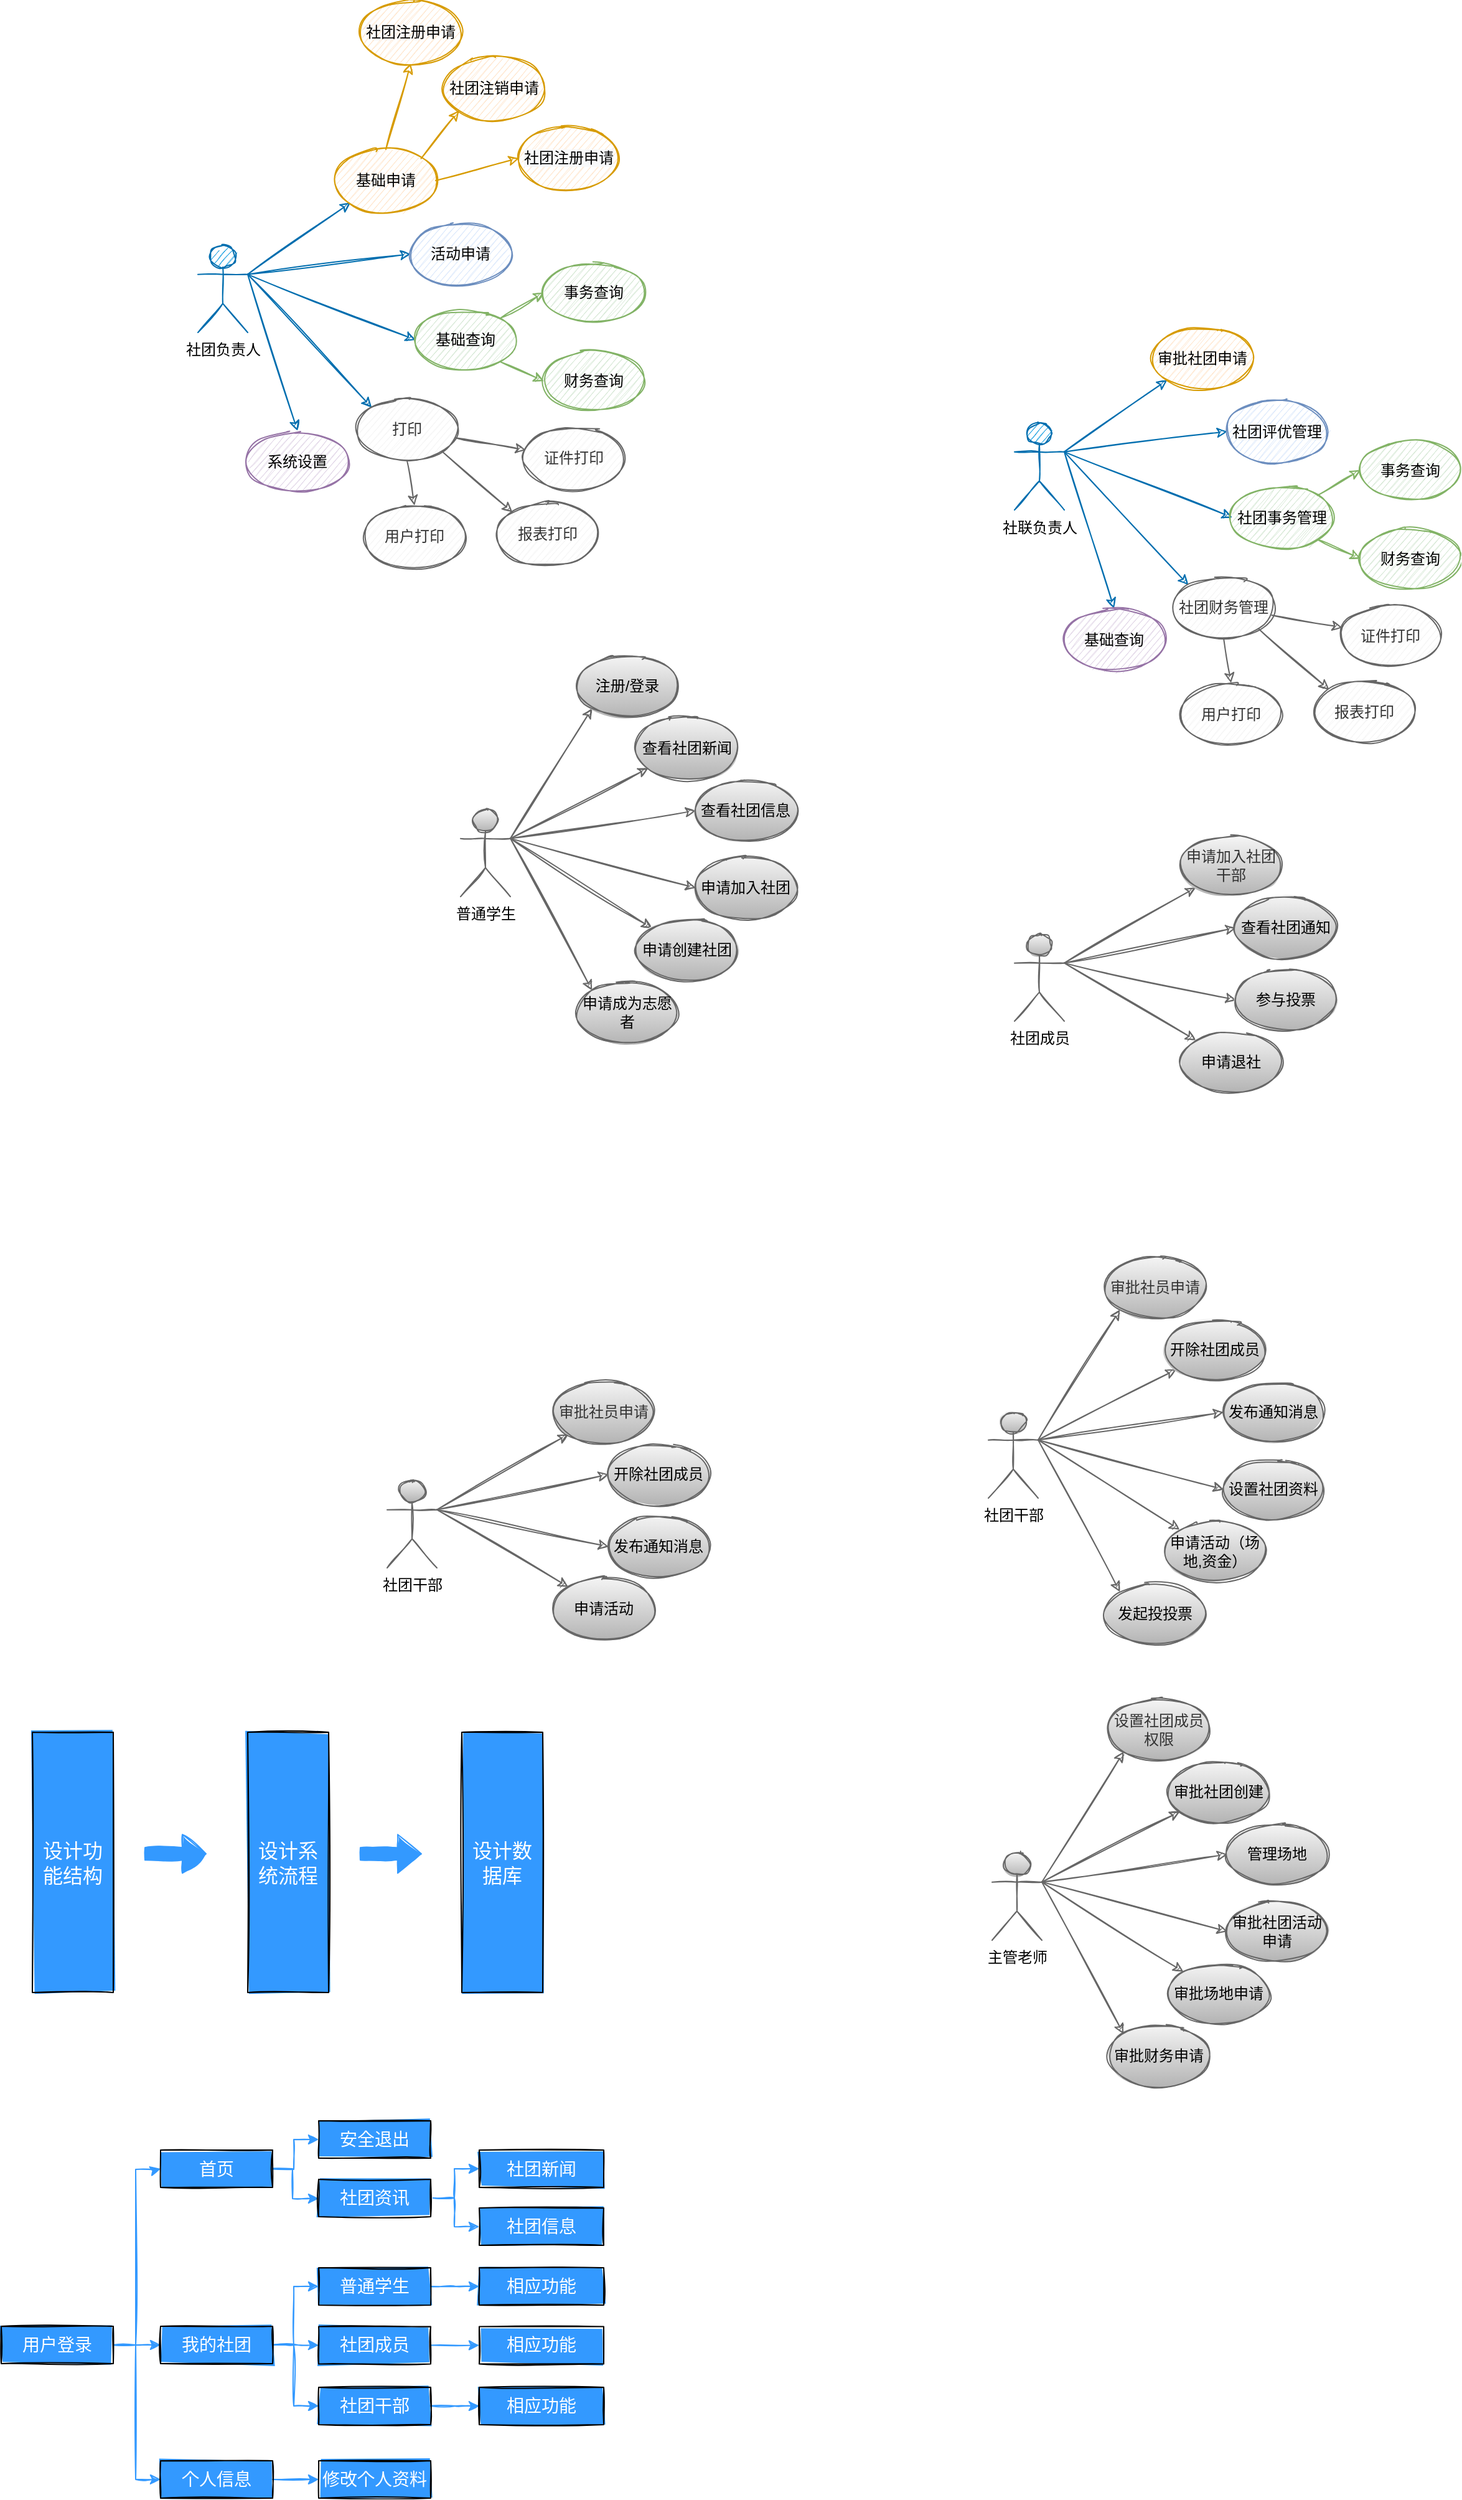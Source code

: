 <mxfile version="15.9.6" type="github">
  <diagram id="XmaePNVC8Tc7l9KdzcP_" name="第 1 页">
    <mxGraphModel dx="981" dy="520" grid="0" gridSize="10" guides="1" tooltips="1" connect="1" arrows="1" fold="1" page="1" pageScale="1" pageWidth="827" pageHeight="1169" math="0" shadow="0">
      <root>
        <mxCell id="0" />
        <mxCell id="1" parent="0" />
        <mxCell id="C5ShttV1l2_Xfbe3Vpar-7" style="rounded=0;orthogonalLoop=1;jettySize=auto;html=1;exitX=1;exitY=0.333;exitDx=0;exitDy=0;exitPerimeter=0;entryX=0;entryY=1;entryDx=0;entryDy=0;sketch=1;fillColor=#1ba1e2;strokeColor=#006EAF;" edge="1" parent="1" source="C5ShttV1l2_Xfbe3Vpar-1" target="C5ShttV1l2_Xfbe3Vpar-3">
          <mxGeometry relative="1" as="geometry" />
        </mxCell>
        <mxCell id="C5ShttV1l2_Xfbe3Vpar-8" style="edgeStyle=none;rounded=0;orthogonalLoop=1;jettySize=auto;html=1;exitX=1;exitY=0.333;exitDx=0;exitDy=0;exitPerimeter=0;entryX=0;entryY=0.5;entryDx=0;entryDy=0;sketch=1;fillColor=#1ba1e2;strokeColor=#006EAF;" edge="1" parent="1" source="C5ShttV1l2_Xfbe3Vpar-1" target="C5ShttV1l2_Xfbe3Vpar-5">
          <mxGeometry relative="1" as="geometry" />
        </mxCell>
        <mxCell id="C5ShttV1l2_Xfbe3Vpar-9" style="edgeStyle=none;rounded=0;orthogonalLoop=1;jettySize=auto;html=1;exitX=1;exitY=0.333;exitDx=0;exitDy=0;exitPerimeter=0;entryX=0.5;entryY=0;entryDx=0;entryDy=0;sketch=1;fillColor=#1ba1e2;strokeColor=#006EAF;" edge="1" parent="1" source="C5ShttV1l2_Xfbe3Vpar-1" target="C5ShttV1l2_Xfbe3Vpar-6">
          <mxGeometry relative="1" as="geometry" />
        </mxCell>
        <mxCell id="C5ShttV1l2_Xfbe3Vpar-14" style="edgeStyle=none;rounded=0;orthogonalLoop=1;jettySize=auto;html=1;exitX=1;exitY=0.333;exitDx=0;exitDy=0;exitPerimeter=0;entryX=0;entryY=0.5;entryDx=0;entryDy=0;sketch=1;fillColor=#1ba1e2;strokeColor=#006EAF;" edge="1" parent="1" source="C5ShttV1l2_Xfbe3Vpar-1" target="C5ShttV1l2_Xfbe3Vpar-12">
          <mxGeometry relative="1" as="geometry" />
        </mxCell>
        <mxCell id="C5ShttV1l2_Xfbe3Vpar-27" style="edgeStyle=none;rounded=0;orthogonalLoop=1;jettySize=auto;html=1;exitX=1;exitY=0.333;exitDx=0;exitDy=0;exitPerimeter=0;entryX=0;entryY=0;entryDx=0;entryDy=0;sketch=1;fillColor=#1ba1e2;strokeColor=#006EAF;" edge="1" parent="1" source="C5ShttV1l2_Xfbe3Vpar-1" target="C5ShttV1l2_Xfbe3Vpar-26">
          <mxGeometry relative="1" as="geometry" />
        </mxCell>
        <mxCell id="C5ShttV1l2_Xfbe3Vpar-1" value="&lt;font color=&quot;#000000&quot;&gt;社团负责人&lt;/font&gt;" style="shape=umlActor;verticalLabelPosition=bottom;verticalAlign=top;html=1;outlineConnect=0;sketch=1;fillColor=#1ba1e2;fontColor=#ffffff;strokeColor=#006EAF;" vertex="1" parent="1">
          <mxGeometry x="262" y="394" width="40" height="70" as="geometry" />
        </mxCell>
        <mxCell id="C5ShttV1l2_Xfbe3Vpar-19" style="edgeStyle=none;rounded=0;orthogonalLoop=1;jettySize=auto;html=1;exitX=0.5;exitY=0;exitDx=0;exitDy=0;entryX=0.5;entryY=1;entryDx=0;entryDy=0;sketch=1;fillColor=#ffe6cc;strokeColor=#d79b00;" edge="1" parent="1" source="C5ShttV1l2_Xfbe3Vpar-3" target="C5ShttV1l2_Xfbe3Vpar-16">
          <mxGeometry relative="1" as="geometry" />
        </mxCell>
        <mxCell id="C5ShttV1l2_Xfbe3Vpar-20" style="edgeStyle=none;rounded=0;orthogonalLoop=1;jettySize=auto;html=1;exitX=1;exitY=0;exitDx=0;exitDy=0;entryX=0;entryY=1;entryDx=0;entryDy=0;sketch=1;fillColor=#ffe6cc;strokeColor=#d79b00;" edge="1" parent="1" source="C5ShttV1l2_Xfbe3Vpar-3" target="C5ShttV1l2_Xfbe3Vpar-17">
          <mxGeometry relative="1" as="geometry" />
        </mxCell>
        <mxCell id="C5ShttV1l2_Xfbe3Vpar-21" style="edgeStyle=none;rounded=0;orthogonalLoop=1;jettySize=auto;html=1;exitX=1;exitY=0.5;exitDx=0;exitDy=0;entryX=0;entryY=0.5;entryDx=0;entryDy=0;sketch=1;fillColor=#ffe6cc;strokeColor=#d79b00;" edge="1" parent="1" source="C5ShttV1l2_Xfbe3Vpar-3" target="C5ShttV1l2_Xfbe3Vpar-18">
          <mxGeometry relative="1" as="geometry" />
        </mxCell>
        <mxCell id="C5ShttV1l2_Xfbe3Vpar-3" value="基础申请" style="ellipse;whiteSpace=wrap;html=1;sketch=1;fillColor=#ffe6cc;strokeColor=#d79b00;" vertex="1" parent="1">
          <mxGeometry x="373" y="317" width="80" height="50" as="geometry" />
        </mxCell>
        <mxCell id="C5ShttV1l2_Xfbe3Vpar-24" style="edgeStyle=none;rounded=0;orthogonalLoop=1;jettySize=auto;html=1;exitX=1;exitY=0;exitDx=0;exitDy=0;entryX=0;entryY=0.5;entryDx=0;entryDy=0;sketch=1;fillColor=#d5e8d4;strokeColor=#82b366;" edge="1" parent="1" source="C5ShttV1l2_Xfbe3Vpar-5" target="C5ShttV1l2_Xfbe3Vpar-22">
          <mxGeometry relative="1" as="geometry" />
        </mxCell>
        <mxCell id="C5ShttV1l2_Xfbe3Vpar-25" style="edgeStyle=none;rounded=0;orthogonalLoop=1;jettySize=auto;html=1;exitX=1;exitY=1;exitDx=0;exitDy=0;entryX=0;entryY=0.5;entryDx=0;entryDy=0;sketch=1;fillColor=#d5e8d4;strokeColor=#82b366;" edge="1" parent="1" source="C5ShttV1l2_Xfbe3Vpar-5" target="C5ShttV1l2_Xfbe3Vpar-23">
          <mxGeometry relative="1" as="geometry" />
        </mxCell>
        <mxCell id="C5ShttV1l2_Xfbe3Vpar-5" value="基础查询" style="ellipse;whiteSpace=wrap;html=1;sketch=1;fillColor=#d5e8d4;strokeColor=#82b366;" vertex="1" parent="1">
          <mxGeometry x="437" y="445" width="80" height="50" as="geometry" />
        </mxCell>
        <mxCell id="C5ShttV1l2_Xfbe3Vpar-6" value="系统设置" style="ellipse;whiteSpace=wrap;html=1;sketch=1;fillColor=#e1d5e7;strokeColor=#9673a6;" vertex="1" parent="1">
          <mxGeometry x="302" y="543" width="80" height="50" as="geometry" />
        </mxCell>
        <mxCell id="C5ShttV1l2_Xfbe3Vpar-12" value="活动申请" style="ellipse;whiteSpace=wrap;html=1;sketch=1;fillColor=#dae8fc;strokeColor=#6c8ebf;" vertex="1" parent="1">
          <mxGeometry x="433" y="376" width="80" height="50" as="geometry" />
        </mxCell>
        <mxCell id="C5ShttV1l2_Xfbe3Vpar-16" value="社团注册申请" style="ellipse;whiteSpace=wrap;html=1;sketch=1;fillColor=#ffe6cc;strokeColor=#d79b00;" vertex="1" parent="1">
          <mxGeometry x="393" y="198" width="80" height="50" as="geometry" />
        </mxCell>
        <mxCell id="C5ShttV1l2_Xfbe3Vpar-17" value="社团注销申请" style="ellipse;whiteSpace=wrap;html=1;sketch=1;fillColor=#ffe6cc;strokeColor=#d79b00;" vertex="1" parent="1">
          <mxGeometry x="460" y="243" width="80" height="50" as="geometry" />
        </mxCell>
        <mxCell id="C5ShttV1l2_Xfbe3Vpar-18" value="&#xa;&#xa;&lt;span style=&quot;color: rgb(0, 0, 0); font-family: helvetica; font-size: 12px; font-style: normal; font-weight: 400; letter-spacing: normal; text-align: center; text-indent: 0px; text-transform: none; word-spacing: 0px; background-color: rgb(248, 249, 250); display: inline; float: none;&quot;&gt;社团注册申请&lt;/span&gt;&#xa;&#xa;" style="ellipse;whiteSpace=wrap;html=1;sketch=1;fillColor=#ffe6cc;strokeColor=#d79b00;" vertex="1" parent="1">
          <mxGeometry x="520" y="299" width="80" height="50" as="geometry" />
        </mxCell>
        <mxCell id="C5ShttV1l2_Xfbe3Vpar-22" value="事务查询" style="ellipse;whiteSpace=wrap;html=1;sketch=1;fillColor=#d5e8d4;strokeColor=#82b366;" vertex="1" parent="1">
          <mxGeometry x="540" y="407" width="80" height="50" as="geometry" />
        </mxCell>
        <mxCell id="C5ShttV1l2_Xfbe3Vpar-23" value="财务查询" style="ellipse;whiteSpace=wrap;html=1;sketch=1;fillColor=#d5e8d4;strokeColor=#82b366;" vertex="1" parent="1">
          <mxGeometry x="540" y="478" width="80" height="50" as="geometry" />
        </mxCell>
        <mxCell id="C5ShttV1l2_Xfbe3Vpar-30" value="" style="edgeStyle=none;rounded=0;orthogonalLoop=1;jettySize=auto;html=1;sketch=1;fillColor=#f5f5f5;strokeColor=#666666;" edge="1" parent="1" source="C5ShttV1l2_Xfbe3Vpar-26" target="C5ShttV1l2_Xfbe3Vpar-28">
          <mxGeometry relative="1" as="geometry" />
        </mxCell>
        <mxCell id="C5ShttV1l2_Xfbe3Vpar-31" style="edgeStyle=none;rounded=0;orthogonalLoop=1;jettySize=auto;html=1;exitX=0.5;exitY=1;exitDx=0;exitDy=0;entryX=0.5;entryY=0;entryDx=0;entryDy=0;sketch=1;fillColor=#f5f5f5;strokeColor=#666666;" edge="1" parent="1" source="C5ShttV1l2_Xfbe3Vpar-26" target="C5ShttV1l2_Xfbe3Vpar-29">
          <mxGeometry relative="1" as="geometry" />
        </mxCell>
        <mxCell id="C5ShttV1l2_Xfbe3Vpar-33" style="edgeStyle=none;rounded=0;orthogonalLoop=1;jettySize=auto;html=1;exitX=1;exitY=1;exitDx=0;exitDy=0;entryX=0;entryY=0;entryDx=0;entryDy=0;sketch=1;fillColor=#f5f5f5;strokeColor=#666666;" edge="1" parent="1" source="C5ShttV1l2_Xfbe3Vpar-26" target="C5ShttV1l2_Xfbe3Vpar-32">
          <mxGeometry relative="1" as="geometry" />
        </mxCell>
        <mxCell id="C5ShttV1l2_Xfbe3Vpar-26" value="打印" style="ellipse;whiteSpace=wrap;html=1;sketch=1;fillColor=#f5f5f5;fontColor=#333333;strokeColor=#666666;" vertex="1" parent="1">
          <mxGeometry x="390" y="517" width="80" height="50" as="geometry" />
        </mxCell>
        <mxCell id="C5ShttV1l2_Xfbe3Vpar-28" value="证件打印" style="ellipse;whiteSpace=wrap;html=1;sketch=1;fillColor=#f5f5f5;fontColor=#333333;strokeColor=#666666;" vertex="1" parent="1">
          <mxGeometry x="524" y="540" width="80" height="50" as="geometry" />
        </mxCell>
        <mxCell id="C5ShttV1l2_Xfbe3Vpar-29" value="用户打印" style="ellipse;whiteSpace=wrap;html=1;sketch=1;fillColor=#f5f5f5;fontColor=#333333;strokeColor=#666666;" vertex="1" parent="1">
          <mxGeometry x="396" y="603" width="80" height="50" as="geometry" />
        </mxCell>
        <mxCell id="C5ShttV1l2_Xfbe3Vpar-32" value="报表打印" style="ellipse;whiteSpace=wrap;html=1;sketch=1;fillColor=#f5f5f5;fontColor=#333333;strokeColor=#666666;" vertex="1" parent="1">
          <mxGeometry x="503" y="601" width="80" height="50" as="geometry" />
        </mxCell>
        <mxCell id="C5ShttV1l2_Xfbe3Vpar-37" style="rounded=0;orthogonalLoop=1;jettySize=auto;html=1;exitX=1;exitY=0.333;exitDx=0;exitDy=0;exitPerimeter=0;entryX=0;entryY=1;entryDx=0;entryDy=0;sketch=1;fillColor=#f5f5f5;strokeColor=#666666;gradientColor=#b3b3b3;" edge="1" parent="1" source="C5ShttV1l2_Xfbe3Vpar-42" target="C5ShttV1l2_Xfbe3Vpar-99">
          <mxGeometry relative="1" as="geometry">
            <mxPoint x="1055.618" y="912.616" as="targetPoint" />
          </mxGeometry>
        </mxCell>
        <mxCell id="C5ShttV1l2_Xfbe3Vpar-38" style="edgeStyle=none;rounded=0;orthogonalLoop=1;jettySize=auto;html=1;exitX=1;exitY=0.333;exitDx=0;exitDy=0;exitPerimeter=0;sketch=1;fillColor=#f5f5f5;strokeColor=#666666;entryX=0;entryY=0.5;entryDx=0;entryDy=0;gradientColor=#b3b3b3;" edge="1" parent="1" source="C5ShttV1l2_Xfbe3Vpar-42" target="C5ShttV1l2_Xfbe3Vpar-101">
          <mxGeometry relative="1" as="geometry">
            <mxPoint x="1089" y="1005" as="targetPoint" />
            <Array as="points" />
          </mxGeometry>
        </mxCell>
        <mxCell id="C5ShttV1l2_Xfbe3Vpar-40" style="edgeStyle=none;rounded=0;orthogonalLoop=1;jettySize=auto;html=1;exitX=1;exitY=0.333;exitDx=0;exitDy=0;exitPerimeter=0;entryX=0;entryY=0.5;entryDx=0;entryDy=0;sketch=1;fillColor=#f5f5f5;strokeColor=#666666;gradientColor=#b3b3b3;" edge="1" parent="1" source="C5ShttV1l2_Xfbe3Vpar-42" target="C5ShttV1l2_Xfbe3Vpar-45">
          <mxGeometry relative="1" as="geometry">
            <mxPoint x="1093" y="945" as="targetPoint" />
          </mxGeometry>
        </mxCell>
        <mxCell id="C5ShttV1l2_Xfbe3Vpar-41" style="edgeStyle=none;rounded=0;orthogonalLoop=1;jettySize=auto;html=1;exitX=1;exitY=0.333;exitDx=0;exitDy=0;exitPerimeter=0;entryX=0;entryY=0;entryDx=0;entryDy=0;sketch=1;fillColor=#f5f5f5;strokeColor=#666666;gradientColor=#b3b3b3;" edge="1" parent="1" source="C5ShttV1l2_Xfbe3Vpar-42" target="C5ShttV1l2_Xfbe3Vpar-100">
          <mxGeometry relative="1" as="geometry">
            <mxPoint x="1055.618" y="1036.884" as="targetPoint" />
          </mxGeometry>
        </mxCell>
        <mxCell id="C5ShttV1l2_Xfbe3Vpar-42" value="&lt;font color=&quot;#000000&quot;&gt;社团成员&lt;/font&gt;" style="shape=umlActor;verticalLabelPosition=bottom;verticalAlign=top;html=1;outlineConnect=0;sketch=1;fillColor=#f5f5f5;strokeColor=#666666;gradientColor=#b3b3b3;" vertex="1" parent="1">
          <mxGeometry x="918" y="947" width="40" height="70" as="geometry" />
        </mxCell>
        <mxCell id="C5ShttV1l2_Xfbe3Vpar-45" value="查看社团通知" style="ellipse;whiteSpace=wrap;html=1;sketch=1;fillColor=#f5f5f5;strokeColor=#666666;gradientColor=#b3b3b3;" vertex="1" parent="1">
          <mxGeometry x="1096" y="917" width="80" height="50" as="geometry" />
        </mxCell>
        <mxCell id="C5ShttV1l2_Xfbe3Vpar-49" style="rounded=0;orthogonalLoop=1;jettySize=auto;html=1;exitX=1;exitY=0.333;exitDx=0;exitDy=0;exitPerimeter=0;entryX=0;entryY=1;entryDx=0;entryDy=0;sketch=1;fillColor=#1ba1e2;strokeColor=#006EAF;" edge="1" parent="1" source="C5ShttV1l2_Xfbe3Vpar-54" target="C5ShttV1l2_Xfbe3Vpar-58">
          <mxGeometry relative="1" as="geometry" />
        </mxCell>
        <mxCell id="C5ShttV1l2_Xfbe3Vpar-50" style="edgeStyle=none;rounded=0;orthogonalLoop=1;jettySize=auto;html=1;exitX=1;exitY=0.333;exitDx=0;exitDy=0;exitPerimeter=0;entryX=0;entryY=0.5;entryDx=0;entryDy=0;sketch=1;fillColor=#1ba1e2;strokeColor=#006EAF;" edge="1" parent="1" source="C5ShttV1l2_Xfbe3Vpar-54" target="C5ShttV1l2_Xfbe3Vpar-61">
          <mxGeometry relative="1" as="geometry" />
        </mxCell>
        <mxCell id="C5ShttV1l2_Xfbe3Vpar-51" style="edgeStyle=none;rounded=0;orthogonalLoop=1;jettySize=auto;html=1;exitX=1;exitY=0.333;exitDx=0;exitDy=0;exitPerimeter=0;entryX=0.5;entryY=0;entryDx=0;entryDy=0;sketch=1;fillColor=#1ba1e2;strokeColor=#006EAF;" edge="1" parent="1" source="C5ShttV1l2_Xfbe3Vpar-54" target="C5ShttV1l2_Xfbe3Vpar-62">
          <mxGeometry relative="1" as="geometry" />
        </mxCell>
        <mxCell id="C5ShttV1l2_Xfbe3Vpar-52" style="edgeStyle=none;rounded=0;orthogonalLoop=1;jettySize=auto;html=1;exitX=1;exitY=0.333;exitDx=0;exitDy=0;exitPerimeter=0;entryX=0;entryY=0.5;entryDx=0;entryDy=0;sketch=1;fillColor=#1ba1e2;strokeColor=#006EAF;" edge="1" parent="1" source="C5ShttV1l2_Xfbe3Vpar-54" target="C5ShttV1l2_Xfbe3Vpar-63">
          <mxGeometry relative="1" as="geometry" />
        </mxCell>
        <mxCell id="C5ShttV1l2_Xfbe3Vpar-53" style="edgeStyle=none;rounded=0;orthogonalLoop=1;jettySize=auto;html=1;exitX=1;exitY=0.333;exitDx=0;exitDy=0;exitPerimeter=0;entryX=0;entryY=0;entryDx=0;entryDy=0;sketch=1;fillColor=#1ba1e2;strokeColor=#006EAF;" edge="1" parent="1" source="C5ShttV1l2_Xfbe3Vpar-54" target="C5ShttV1l2_Xfbe3Vpar-72">
          <mxGeometry relative="1" as="geometry" />
        </mxCell>
        <mxCell id="C5ShttV1l2_Xfbe3Vpar-54" value="&lt;font color=&quot;#000000&quot;&gt;社联负责人&lt;/font&gt;" style="shape=umlActor;verticalLabelPosition=bottom;verticalAlign=top;html=1;outlineConnect=0;sketch=1;fillColor=#1ba1e2;fontColor=#ffffff;strokeColor=#006EAF;" vertex="1" parent="1">
          <mxGeometry x="918" y="536.5" width="40" height="70" as="geometry" />
        </mxCell>
        <mxCell id="C5ShttV1l2_Xfbe3Vpar-58" value="审批社团申请" style="ellipse;whiteSpace=wrap;html=1;sketch=1;fillColor=#ffe6cc;strokeColor=#d79b00;" vertex="1" parent="1">
          <mxGeometry x="1029" y="459.5" width="80" height="50" as="geometry" />
        </mxCell>
        <mxCell id="C5ShttV1l2_Xfbe3Vpar-59" style="edgeStyle=none;rounded=0;orthogonalLoop=1;jettySize=auto;html=1;exitX=1;exitY=0;exitDx=0;exitDy=0;entryX=0;entryY=0.5;entryDx=0;entryDy=0;sketch=1;fillColor=#d5e8d4;strokeColor=#82b366;" edge="1" parent="1" source="C5ShttV1l2_Xfbe3Vpar-61" target="C5ShttV1l2_Xfbe3Vpar-67">
          <mxGeometry relative="1" as="geometry" />
        </mxCell>
        <mxCell id="C5ShttV1l2_Xfbe3Vpar-60" style="edgeStyle=none;rounded=0;orthogonalLoop=1;jettySize=auto;html=1;exitX=1;exitY=1;exitDx=0;exitDy=0;entryX=0;entryY=0.5;entryDx=0;entryDy=0;sketch=1;fillColor=#d5e8d4;strokeColor=#82b366;" edge="1" parent="1" source="C5ShttV1l2_Xfbe3Vpar-61" target="C5ShttV1l2_Xfbe3Vpar-68">
          <mxGeometry relative="1" as="geometry" />
        </mxCell>
        <mxCell id="C5ShttV1l2_Xfbe3Vpar-61" value="社团事务管理" style="ellipse;whiteSpace=wrap;html=1;sketch=1;fillColor=#d5e8d4;strokeColor=#82b366;" vertex="1" parent="1">
          <mxGeometry x="1093" y="587.5" width="80" height="50" as="geometry" />
        </mxCell>
        <mxCell id="C5ShttV1l2_Xfbe3Vpar-62" value="基础查询" style="ellipse;whiteSpace=wrap;html=1;sketch=1;fillColor=#e1d5e7;strokeColor=#9673a6;" vertex="1" parent="1">
          <mxGeometry x="958" y="685.5" width="80" height="50" as="geometry" />
        </mxCell>
        <mxCell id="C5ShttV1l2_Xfbe3Vpar-63" value="社团评优管理" style="ellipse;whiteSpace=wrap;html=1;sketch=1;fillColor=#dae8fc;strokeColor=#6c8ebf;" vertex="1" parent="1">
          <mxGeometry x="1089" y="518.5" width="80" height="50" as="geometry" />
        </mxCell>
        <mxCell id="C5ShttV1l2_Xfbe3Vpar-67" value="事务查询" style="ellipse;whiteSpace=wrap;html=1;sketch=1;fillColor=#d5e8d4;strokeColor=#82b366;" vertex="1" parent="1">
          <mxGeometry x="1196" y="549.5" width="80" height="50" as="geometry" />
        </mxCell>
        <mxCell id="C5ShttV1l2_Xfbe3Vpar-68" value="财务查询" style="ellipse;whiteSpace=wrap;html=1;sketch=1;fillColor=#d5e8d4;strokeColor=#82b366;" vertex="1" parent="1">
          <mxGeometry x="1196" y="620.5" width="80" height="50" as="geometry" />
        </mxCell>
        <mxCell id="C5ShttV1l2_Xfbe3Vpar-69" value="" style="edgeStyle=none;rounded=0;orthogonalLoop=1;jettySize=auto;html=1;sketch=1;fillColor=#f5f5f5;strokeColor=#666666;" edge="1" parent="1" source="C5ShttV1l2_Xfbe3Vpar-72" target="C5ShttV1l2_Xfbe3Vpar-73">
          <mxGeometry relative="1" as="geometry" />
        </mxCell>
        <mxCell id="C5ShttV1l2_Xfbe3Vpar-70" style="edgeStyle=none;rounded=0;orthogonalLoop=1;jettySize=auto;html=1;exitX=0.5;exitY=1;exitDx=0;exitDy=0;entryX=0.5;entryY=0;entryDx=0;entryDy=0;sketch=1;fillColor=#f5f5f5;strokeColor=#666666;" edge="1" parent="1" source="C5ShttV1l2_Xfbe3Vpar-72" target="C5ShttV1l2_Xfbe3Vpar-74">
          <mxGeometry relative="1" as="geometry" />
        </mxCell>
        <mxCell id="C5ShttV1l2_Xfbe3Vpar-71" style="edgeStyle=none;rounded=0;orthogonalLoop=1;jettySize=auto;html=1;exitX=1;exitY=1;exitDx=0;exitDy=0;entryX=0;entryY=0;entryDx=0;entryDy=0;sketch=1;fillColor=#f5f5f5;strokeColor=#666666;" edge="1" parent="1" source="C5ShttV1l2_Xfbe3Vpar-72" target="C5ShttV1l2_Xfbe3Vpar-75">
          <mxGeometry relative="1" as="geometry" />
        </mxCell>
        <mxCell id="C5ShttV1l2_Xfbe3Vpar-72" value="社团财务管理" style="ellipse;whiteSpace=wrap;html=1;sketch=1;fillColor=#f5f5f5;fontColor=#333333;strokeColor=#666666;" vertex="1" parent="1">
          <mxGeometry x="1046" y="659.5" width="80" height="50" as="geometry" />
        </mxCell>
        <mxCell id="C5ShttV1l2_Xfbe3Vpar-73" value="证件打印" style="ellipse;whiteSpace=wrap;html=1;sketch=1;fillColor=#f5f5f5;fontColor=#333333;strokeColor=#666666;" vertex="1" parent="1">
          <mxGeometry x="1180" y="682.5" width="80" height="50" as="geometry" />
        </mxCell>
        <mxCell id="C5ShttV1l2_Xfbe3Vpar-74" value="用户打印" style="ellipse;whiteSpace=wrap;html=1;sketch=1;fillColor=#f5f5f5;fontColor=#333333;strokeColor=#666666;" vertex="1" parent="1">
          <mxGeometry x="1052" y="745.5" width="80" height="50" as="geometry" />
        </mxCell>
        <mxCell id="C5ShttV1l2_Xfbe3Vpar-75" value="报表打印" style="ellipse;whiteSpace=wrap;html=1;sketch=1;fillColor=#f5f5f5;fontColor=#333333;strokeColor=#666666;" vertex="1" parent="1">
          <mxGeometry x="1159" y="743.5" width="80" height="50" as="geometry" />
        </mxCell>
        <mxCell id="C5ShttV1l2_Xfbe3Vpar-83" style="rounded=0;orthogonalLoop=1;jettySize=auto;html=1;exitX=1;exitY=0.333;exitDx=0;exitDy=0;exitPerimeter=0;entryX=0;entryY=0.5;entryDx=0;entryDy=0;sketch=1;fillColor=#f5f5f5;strokeColor=#666666;gradientColor=#b3b3b3;" edge="1" parent="1" source="C5ShttV1l2_Xfbe3Vpar-89" target="C5ShttV1l2_Xfbe3Vpar-90">
          <mxGeometry relative="1" as="geometry" />
        </mxCell>
        <mxCell id="C5ShttV1l2_Xfbe3Vpar-84" style="edgeStyle=none;rounded=0;orthogonalLoop=1;jettySize=auto;html=1;exitX=1;exitY=0.333;exitDx=0;exitDy=0;exitPerimeter=0;entryX=0;entryY=0;entryDx=0;entryDy=0;sketch=1;fillColor=#f5f5f5;strokeColor=#666666;gradientColor=#b3b3b3;" edge="1" parent="1" source="C5ShttV1l2_Xfbe3Vpar-89" target="C5ShttV1l2_Xfbe3Vpar-91">
          <mxGeometry relative="1" as="geometry" />
        </mxCell>
        <mxCell id="C5ShttV1l2_Xfbe3Vpar-86" style="edgeStyle=none;rounded=0;orthogonalLoop=1;jettySize=auto;html=1;exitX=1;exitY=0.333;exitDx=0;exitDy=0;exitPerimeter=0;entryX=0;entryY=0.5;entryDx=0;entryDy=0;sketch=1;fillColor=#f5f5f5;strokeColor=#666666;gradientColor=#b3b3b3;" edge="1" parent="1" source="C5ShttV1l2_Xfbe3Vpar-89" target="C5ShttV1l2_Xfbe3Vpar-93">
          <mxGeometry relative="1" as="geometry" />
        </mxCell>
        <mxCell id="C5ShttV1l2_Xfbe3Vpar-88" style="edgeStyle=none;rounded=0;sketch=1;orthogonalLoop=1;jettySize=auto;html=1;exitX=1;exitY=0.333;exitDx=0;exitDy=0;exitPerimeter=0;fontColor=#000000;fillColor=#f5f5f5;strokeColor=#666666;gradientColor=#b3b3b3;" edge="1" parent="1" source="C5ShttV1l2_Xfbe3Vpar-89" target="C5ShttV1l2_Xfbe3Vpar-95">
          <mxGeometry relative="1" as="geometry" />
        </mxCell>
        <mxCell id="C5ShttV1l2_Xfbe3Vpar-105" style="edgeStyle=none;rounded=0;sketch=1;orthogonalLoop=1;jettySize=auto;html=1;exitX=1;exitY=0.333;exitDx=0;exitDy=0;exitPerimeter=0;entryX=0;entryY=1;entryDx=0;entryDy=0;fontColor=#000000;fillColor=#f5f5f5;strokeColor=#666666;gradientColor=#b3b3b3;" edge="1" parent="1" source="C5ShttV1l2_Xfbe3Vpar-89" target="C5ShttV1l2_Xfbe3Vpar-103">
          <mxGeometry relative="1" as="geometry" />
        </mxCell>
        <mxCell id="C5ShttV1l2_Xfbe3Vpar-106" style="edgeStyle=none;rounded=0;sketch=1;orthogonalLoop=1;jettySize=auto;html=1;exitX=1;exitY=0.333;exitDx=0;exitDy=0;exitPerimeter=0;entryX=0;entryY=0;entryDx=0;entryDy=0;fontColor=#000000;fillColor=#f5f5f5;strokeColor=#666666;gradientColor=#b3b3b3;" edge="1" parent="1" source="C5ShttV1l2_Xfbe3Vpar-89" target="C5ShttV1l2_Xfbe3Vpar-102">
          <mxGeometry relative="1" as="geometry" />
        </mxCell>
        <mxCell id="C5ShttV1l2_Xfbe3Vpar-89" value="&lt;font color=&quot;#000000&quot;&gt;普通学生&lt;/font&gt;" style="shape=umlActor;verticalLabelPosition=bottom;verticalAlign=top;html=1;outlineConnect=0;sketch=1;fillColor=#f5f5f5;strokeColor=#666666;gradientColor=#b3b3b3;" vertex="1" parent="1">
          <mxGeometry x="473" y="847" width="40" height="70" as="geometry" />
        </mxCell>
        <mxCell id="C5ShttV1l2_Xfbe3Vpar-90" value="&lt;span&gt;查看社团信息&lt;/span&gt;" style="ellipse;whiteSpace=wrap;html=1;sketch=1;fillColor=#f5f5f5;strokeColor=#666666;gradientColor=#b3b3b3;" vertex="1" parent="1">
          <mxGeometry x="662" y="823" width="80" height="50" as="geometry" />
        </mxCell>
        <mxCell id="C5ShttV1l2_Xfbe3Vpar-91" value="&lt;span&gt;申请创建社团&lt;/span&gt;" style="ellipse;whiteSpace=wrap;html=1;sketch=1;fillColor=#f5f5f5;strokeColor=#666666;gradientColor=#b3b3b3;" vertex="1" parent="1">
          <mxGeometry x="615" y="935" width="80" height="50" as="geometry" />
        </mxCell>
        <mxCell id="C5ShttV1l2_Xfbe3Vpar-93" value="&lt;span&gt;申请加入社团&lt;/span&gt;" style="ellipse;whiteSpace=wrap;html=1;sketch=1;fillColor=#f5f5f5;strokeColor=#666666;gradientColor=#b3b3b3;" vertex="1" parent="1">
          <mxGeometry x="662" y="885" width="80" height="50" as="geometry" />
        </mxCell>
        <mxCell id="C5ShttV1l2_Xfbe3Vpar-95" value="&lt;span&gt;查看社团新闻&lt;/span&gt;" style="ellipse;whiteSpace=wrap;html=1;sketch=1;fillColor=#f5f5f5;strokeColor=#666666;gradientColor=#b3b3b3;" vertex="1" parent="1">
          <mxGeometry x="615" y="773" width="80" height="50" as="geometry" />
        </mxCell>
        <mxCell id="C5ShttV1l2_Xfbe3Vpar-99" value="&lt;span style=&quot;color: rgb(51 , 51 , 51)&quot;&gt;申请加入社团干部&lt;/span&gt;" style="ellipse;whiteSpace=wrap;html=1;sketch=1;fillColor=#f5f5f5;strokeColor=#666666;gradientColor=#b3b3b3;" vertex="1" parent="1">
          <mxGeometry x="1052" y="867" width="80" height="50" as="geometry" />
        </mxCell>
        <mxCell id="C5ShttV1l2_Xfbe3Vpar-100" value="申请退社" style="ellipse;whiteSpace=wrap;html=1;sketch=1;fillColor=#f5f5f5;strokeColor=#666666;gradientColor=#b3b3b3;" vertex="1" parent="1">
          <mxGeometry x="1052" y="1025" width="80" height="50" as="geometry" />
        </mxCell>
        <mxCell id="C5ShttV1l2_Xfbe3Vpar-101" value="参与投票" style="ellipse;whiteSpace=wrap;html=1;sketch=1;fillColor=#f5f5f5;strokeColor=#666666;gradientColor=#b3b3b3;" vertex="1" parent="1">
          <mxGeometry x="1096" y="975" width="80" height="50" as="geometry" />
        </mxCell>
        <mxCell id="C5ShttV1l2_Xfbe3Vpar-102" value="&lt;span&gt;申请成为志愿者&lt;/span&gt;" style="ellipse;whiteSpace=wrap;html=1;sketch=1;fillColor=#f5f5f5;strokeColor=#666666;gradientColor=#b3b3b3;" vertex="1" parent="1">
          <mxGeometry x="567" y="985" width="80" height="50" as="geometry" />
        </mxCell>
        <mxCell id="C5ShttV1l2_Xfbe3Vpar-103" value="注册/登录" style="ellipse;whiteSpace=wrap;html=1;sketch=1;fillColor=#f5f5f5;gradientColor=#b3b3b3;strokeColor=#666666;" vertex="1" parent="1">
          <mxGeometry x="567" y="723" width="80" height="50" as="geometry" />
        </mxCell>
        <mxCell id="C5ShttV1l2_Xfbe3Vpar-112" style="rounded=0;orthogonalLoop=1;jettySize=auto;html=1;exitX=1;exitY=0.333;exitDx=0;exitDy=0;exitPerimeter=0;entryX=0;entryY=1;entryDx=0;entryDy=0;sketch=1;fillColor=#f5f5f5;strokeColor=#666666;gradientColor=#b3b3b3;" edge="1" source="C5ShttV1l2_Xfbe3Vpar-116" target="C5ShttV1l2_Xfbe3Vpar-118" parent="1">
          <mxGeometry relative="1" as="geometry">
            <mxPoint x="551.618" y="1351.616" as="targetPoint" />
          </mxGeometry>
        </mxCell>
        <mxCell id="C5ShttV1l2_Xfbe3Vpar-113" style="edgeStyle=none;rounded=0;orthogonalLoop=1;jettySize=auto;html=1;exitX=1;exitY=0.333;exitDx=0;exitDy=0;exitPerimeter=0;sketch=1;fillColor=#f5f5f5;strokeColor=#666666;entryX=0;entryY=0.5;entryDx=0;entryDy=0;gradientColor=#b3b3b3;" edge="1" source="C5ShttV1l2_Xfbe3Vpar-116" target="C5ShttV1l2_Xfbe3Vpar-120" parent="1">
          <mxGeometry relative="1" as="geometry">
            <mxPoint x="585" y="1444" as="targetPoint" />
            <Array as="points" />
          </mxGeometry>
        </mxCell>
        <mxCell id="C5ShttV1l2_Xfbe3Vpar-114" style="edgeStyle=none;rounded=0;orthogonalLoop=1;jettySize=auto;html=1;exitX=1;exitY=0.333;exitDx=0;exitDy=0;exitPerimeter=0;entryX=0;entryY=0.5;entryDx=0;entryDy=0;sketch=1;fillColor=#f5f5f5;strokeColor=#666666;gradientColor=#b3b3b3;" edge="1" source="C5ShttV1l2_Xfbe3Vpar-116" target="C5ShttV1l2_Xfbe3Vpar-117" parent="1">
          <mxGeometry relative="1" as="geometry">
            <mxPoint x="589" y="1384" as="targetPoint" />
          </mxGeometry>
        </mxCell>
        <mxCell id="C5ShttV1l2_Xfbe3Vpar-115" style="edgeStyle=none;rounded=0;orthogonalLoop=1;jettySize=auto;html=1;exitX=1;exitY=0.333;exitDx=0;exitDy=0;exitPerimeter=0;entryX=0;entryY=0;entryDx=0;entryDy=0;sketch=1;fillColor=#f5f5f5;strokeColor=#666666;gradientColor=#b3b3b3;" edge="1" source="C5ShttV1l2_Xfbe3Vpar-116" target="C5ShttV1l2_Xfbe3Vpar-119" parent="1">
          <mxGeometry relative="1" as="geometry">
            <mxPoint x="551.618" y="1475.884" as="targetPoint" />
          </mxGeometry>
        </mxCell>
        <mxCell id="C5ShttV1l2_Xfbe3Vpar-116" value="&lt;font color=&quot;#000000&quot;&gt;社团干部&lt;/font&gt;" style="shape=umlActor;verticalLabelPosition=bottom;verticalAlign=top;html=1;outlineConnect=0;sketch=1;fillColor=#f5f5f5;strokeColor=#666666;gradientColor=#b3b3b3;" vertex="1" parent="1">
          <mxGeometry x="414" y="1386" width="40" height="70" as="geometry" />
        </mxCell>
        <mxCell id="C5ShttV1l2_Xfbe3Vpar-117" value="开除社团成员" style="ellipse;whiteSpace=wrap;html=1;sketch=1;fillColor=#f5f5f5;strokeColor=#666666;gradientColor=#b3b3b3;" vertex="1" parent="1">
          <mxGeometry x="592" y="1356" width="80" height="50" as="geometry" />
        </mxCell>
        <mxCell id="C5ShttV1l2_Xfbe3Vpar-118" value="&lt;span style=&quot;color: rgb(51 , 51 , 51)&quot;&gt;审批社员申请&lt;/span&gt;" style="ellipse;whiteSpace=wrap;html=1;sketch=1;fillColor=#f5f5f5;strokeColor=#666666;gradientColor=#b3b3b3;" vertex="1" parent="1">
          <mxGeometry x="548" y="1306" width="80" height="50" as="geometry" />
        </mxCell>
        <mxCell id="C5ShttV1l2_Xfbe3Vpar-119" value="申请活动" style="ellipse;whiteSpace=wrap;html=1;sketch=1;fillColor=#f5f5f5;strokeColor=#666666;gradientColor=#b3b3b3;" vertex="1" parent="1">
          <mxGeometry x="548" y="1464" width="80" height="50" as="geometry" />
        </mxCell>
        <mxCell id="C5ShttV1l2_Xfbe3Vpar-120" value="发布通知消息" style="ellipse;whiteSpace=wrap;html=1;sketch=1;fillColor=#f5f5f5;strokeColor=#666666;gradientColor=#b3b3b3;" vertex="1" parent="1">
          <mxGeometry x="592" y="1414" width="80" height="50" as="geometry" />
        </mxCell>
        <mxCell id="C5ShttV1l2_Xfbe3Vpar-121" style="rounded=0;orthogonalLoop=1;jettySize=auto;html=1;exitX=1;exitY=0.333;exitDx=0;exitDy=0;exitPerimeter=0;entryX=0;entryY=0.5;entryDx=0;entryDy=0;sketch=1;fillColor=#f5f5f5;strokeColor=#666666;gradientColor=#b3b3b3;" edge="1" parent="1" source="C5ShttV1l2_Xfbe3Vpar-127" target="C5ShttV1l2_Xfbe3Vpar-128">
          <mxGeometry relative="1" as="geometry" />
        </mxCell>
        <mxCell id="C5ShttV1l2_Xfbe3Vpar-122" style="edgeStyle=none;rounded=0;orthogonalLoop=1;jettySize=auto;html=1;exitX=1;exitY=0.333;exitDx=0;exitDy=0;exitPerimeter=0;entryX=0;entryY=0;entryDx=0;entryDy=0;sketch=1;fillColor=#f5f5f5;strokeColor=#666666;gradientColor=#b3b3b3;" edge="1" parent="1" source="C5ShttV1l2_Xfbe3Vpar-127" target="C5ShttV1l2_Xfbe3Vpar-129">
          <mxGeometry relative="1" as="geometry" />
        </mxCell>
        <mxCell id="C5ShttV1l2_Xfbe3Vpar-123" style="edgeStyle=none;rounded=0;orthogonalLoop=1;jettySize=auto;html=1;exitX=1;exitY=0.333;exitDx=0;exitDy=0;exitPerimeter=0;entryX=0;entryY=0.5;entryDx=0;entryDy=0;sketch=1;fillColor=#f5f5f5;strokeColor=#666666;gradientColor=#b3b3b3;" edge="1" parent="1" source="C5ShttV1l2_Xfbe3Vpar-127" target="C5ShttV1l2_Xfbe3Vpar-130">
          <mxGeometry relative="1" as="geometry" />
        </mxCell>
        <mxCell id="C5ShttV1l2_Xfbe3Vpar-124" style="edgeStyle=none;rounded=0;sketch=1;orthogonalLoop=1;jettySize=auto;html=1;exitX=1;exitY=0.333;exitDx=0;exitDy=0;exitPerimeter=0;fontColor=#000000;fillColor=#f5f5f5;strokeColor=#666666;gradientColor=#b3b3b3;" edge="1" parent="1" source="C5ShttV1l2_Xfbe3Vpar-127" target="C5ShttV1l2_Xfbe3Vpar-131">
          <mxGeometry relative="1" as="geometry" />
        </mxCell>
        <mxCell id="C5ShttV1l2_Xfbe3Vpar-125" style="edgeStyle=none;rounded=0;sketch=1;orthogonalLoop=1;jettySize=auto;html=1;exitX=1;exitY=0.333;exitDx=0;exitDy=0;exitPerimeter=0;entryX=0;entryY=1;entryDx=0;entryDy=0;fontColor=#000000;fillColor=#f5f5f5;strokeColor=#666666;gradientColor=#b3b3b3;" edge="1" parent="1" source="C5ShttV1l2_Xfbe3Vpar-127" target="C5ShttV1l2_Xfbe3Vpar-133">
          <mxGeometry relative="1" as="geometry" />
        </mxCell>
        <mxCell id="C5ShttV1l2_Xfbe3Vpar-126" style="edgeStyle=none;rounded=0;sketch=1;orthogonalLoop=1;jettySize=auto;html=1;exitX=1;exitY=0.333;exitDx=0;exitDy=0;exitPerimeter=0;entryX=0;entryY=0;entryDx=0;entryDy=0;fontColor=#000000;fillColor=#f5f5f5;strokeColor=#666666;gradientColor=#b3b3b3;" edge="1" parent="1" source="C5ShttV1l2_Xfbe3Vpar-127" target="C5ShttV1l2_Xfbe3Vpar-132">
          <mxGeometry relative="1" as="geometry" />
        </mxCell>
        <mxCell id="C5ShttV1l2_Xfbe3Vpar-127" value="社团干部" style="shape=umlActor;verticalLabelPosition=bottom;verticalAlign=top;html=1;outlineConnect=0;sketch=1;fillColor=#f5f5f5;strokeColor=#666666;gradientColor=#b3b3b3;" vertex="1" parent="1">
          <mxGeometry x="897" y="1330" width="40" height="70" as="geometry" />
        </mxCell>
        <mxCell id="C5ShttV1l2_Xfbe3Vpar-128" value="发布通知消息" style="ellipse;whiteSpace=wrap;html=1;sketch=1;fillColor=#f5f5f5;strokeColor=#666666;gradientColor=#b3b3b3;" vertex="1" parent="1">
          <mxGeometry x="1086" y="1306" width="80" height="50" as="geometry" />
        </mxCell>
        <mxCell id="C5ShttV1l2_Xfbe3Vpar-129" value="申请活动（场地,资金）" style="ellipse;whiteSpace=wrap;html=1;sketch=1;fillColor=#f5f5f5;strokeColor=#666666;gradientColor=#b3b3b3;" vertex="1" parent="1">
          <mxGeometry x="1039" y="1418" width="80" height="50" as="geometry" />
        </mxCell>
        <mxCell id="C5ShttV1l2_Xfbe3Vpar-130" value="&lt;span&gt;设置社团资料&lt;/span&gt;" style="ellipse;whiteSpace=wrap;html=1;sketch=1;fillColor=#f5f5f5;strokeColor=#666666;gradientColor=#b3b3b3;" vertex="1" parent="1">
          <mxGeometry x="1086" y="1368" width="80" height="50" as="geometry" />
        </mxCell>
        <mxCell id="C5ShttV1l2_Xfbe3Vpar-131" value="开除社团成员" style="ellipse;whiteSpace=wrap;html=1;sketch=1;fillColor=#f5f5f5;strokeColor=#666666;gradientColor=#b3b3b3;" vertex="1" parent="1">
          <mxGeometry x="1039" y="1256" width="80" height="50" as="geometry" />
        </mxCell>
        <mxCell id="C5ShttV1l2_Xfbe3Vpar-132" value="&lt;span&gt;发起投投票&lt;/span&gt;" style="ellipse;whiteSpace=wrap;html=1;sketch=1;fillColor=#f5f5f5;strokeColor=#666666;gradientColor=#b3b3b3;" vertex="1" parent="1">
          <mxGeometry x="991" y="1468" width="80" height="50" as="geometry" />
        </mxCell>
        <mxCell id="C5ShttV1l2_Xfbe3Vpar-133" value="&lt;span style=&quot;color: rgb(51 , 51 , 51)&quot;&gt;审批社员申请&lt;/span&gt;" style="ellipse;whiteSpace=wrap;html=1;sketch=1;fillColor=#f5f5f5;gradientColor=#b3b3b3;strokeColor=#666666;" vertex="1" parent="1">
          <mxGeometry x="991" y="1206" width="80" height="50" as="geometry" />
        </mxCell>
        <mxCell id="C5ShttV1l2_Xfbe3Vpar-137" style="rounded=0;orthogonalLoop=1;jettySize=auto;html=1;exitX=1;exitY=0.333;exitDx=0;exitDy=0;exitPerimeter=0;entryX=0;entryY=0.5;entryDx=0;entryDy=0;sketch=1;fillColor=#f5f5f5;strokeColor=#666666;gradientColor=#b3b3b3;" edge="1" parent="1" source="C5ShttV1l2_Xfbe3Vpar-143" target="C5ShttV1l2_Xfbe3Vpar-144">
          <mxGeometry relative="1" as="geometry" />
        </mxCell>
        <mxCell id="C5ShttV1l2_Xfbe3Vpar-138" style="edgeStyle=none;rounded=0;orthogonalLoop=1;jettySize=auto;html=1;exitX=1;exitY=0.333;exitDx=0;exitDy=0;exitPerimeter=0;entryX=0;entryY=0;entryDx=0;entryDy=0;sketch=1;fillColor=#f5f5f5;strokeColor=#666666;gradientColor=#b3b3b3;" edge="1" parent="1" source="C5ShttV1l2_Xfbe3Vpar-143" target="C5ShttV1l2_Xfbe3Vpar-145">
          <mxGeometry relative="1" as="geometry" />
        </mxCell>
        <mxCell id="C5ShttV1l2_Xfbe3Vpar-139" style="edgeStyle=none;rounded=0;orthogonalLoop=1;jettySize=auto;html=1;exitX=1;exitY=0.333;exitDx=0;exitDy=0;exitPerimeter=0;entryX=0;entryY=0.5;entryDx=0;entryDy=0;sketch=1;fillColor=#f5f5f5;strokeColor=#666666;gradientColor=#b3b3b3;" edge="1" parent="1" source="C5ShttV1l2_Xfbe3Vpar-143" target="C5ShttV1l2_Xfbe3Vpar-146">
          <mxGeometry relative="1" as="geometry" />
        </mxCell>
        <mxCell id="C5ShttV1l2_Xfbe3Vpar-140" style="edgeStyle=none;rounded=0;sketch=1;orthogonalLoop=1;jettySize=auto;html=1;exitX=1;exitY=0.333;exitDx=0;exitDy=0;exitPerimeter=0;fontColor=#000000;fillColor=#f5f5f5;strokeColor=#666666;gradientColor=#b3b3b3;" edge="1" parent="1" source="C5ShttV1l2_Xfbe3Vpar-143" target="C5ShttV1l2_Xfbe3Vpar-147">
          <mxGeometry relative="1" as="geometry" />
        </mxCell>
        <mxCell id="C5ShttV1l2_Xfbe3Vpar-141" style="edgeStyle=none;rounded=0;sketch=1;orthogonalLoop=1;jettySize=auto;html=1;exitX=1;exitY=0.333;exitDx=0;exitDy=0;exitPerimeter=0;entryX=0;entryY=1;entryDx=0;entryDy=0;fontColor=#000000;fillColor=#f5f5f5;strokeColor=#666666;gradientColor=#b3b3b3;" edge="1" parent="1" source="C5ShttV1l2_Xfbe3Vpar-143" target="C5ShttV1l2_Xfbe3Vpar-149">
          <mxGeometry relative="1" as="geometry" />
        </mxCell>
        <mxCell id="C5ShttV1l2_Xfbe3Vpar-142" style="edgeStyle=none;rounded=0;sketch=1;orthogonalLoop=1;jettySize=auto;html=1;exitX=1;exitY=0.333;exitDx=0;exitDy=0;exitPerimeter=0;entryX=0;entryY=0;entryDx=0;entryDy=0;fontColor=#000000;fillColor=#f5f5f5;strokeColor=#666666;gradientColor=#b3b3b3;" edge="1" parent="1" source="C5ShttV1l2_Xfbe3Vpar-143" target="C5ShttV1l2_Xfbe3Vpar-148">
          <mxGeometry relative="1" as="geometry" />
        </mxCell>
        <mxCell id="C5ShttV1l2_Xfbe3Vpar-143" value="主管老师" style="shape=umlActor;verticalLabelPosition=bottom;verticalAlign=top;html=1;outlineConnect=0;sketch=1;fillColor=#f5f5f5;strokeColor=#666666;gradientColor=#b3b3b3;" vertex="1" parent="1">
          <mxGeometry x="900" y="1685" width="40" height="70" as="geometry" />
        </mxCell>
        <mxCell id="C5ShttV1l2_Xfbe3Vpar-144" value="管理场地" style="ellipse;whiteSpace=wrap;html=1;sketch=1;fillColor=#f5f5f5;strokeColor=#666666;gradientColor=#b3b3b3;" vertex="1" parent="1">
          <mxGeometry x="1089" y="1661" width="80" height="50" as="geometry" />
        </mxCell>
        <mxCell id="C5ShttV1l2_Xfbe3Vpar-145" value="审批场地申请" style="ellipse;whiteSpace=wrap;html=1;sketch=1;fillColor=#f5f5f5;strokeColor=#666666;gradientColor=#b3b3b3;" vertex="1" parent="1">
          <mxGeometry x="1042" y="1773" width="80" height="50" as="geometry" />
        </mxCell>
        <mxCell id="C5ShttV1l2_Xfbe3Vpar-146" value="审批社团活动申请" style="ellipse;whiteSpace=wrap;html=1;sketch=1;fillColor=#f5f5f5;strokeColor=#666666;gradientColor=#b3b3b3;" vertex="1" parent="1">
          <mxGeometry x="1089" y="1723" width="80" height="50" as="geometry" />
        </mxCell>
        <mxCell id="C5ShttV1l2_Xfbe3Vpar-147" value="审批社团创建" style="ellipse;whiteSpace=wrap;html=1;sketch=1;fillColor=#f5f5f5;strokeColor=#666666;gradientColor=#b3b3b3;" vertex="1" parent="1">
          <mxGeometry x="1042" y="1611" width="80" height="50" as="geometry" />
        </mxCell>
        <mxCell id="C5ShttV1l2_Xfbe3Vpar-148" value="&lt;span&gt;审批财务申请&lt;/span&gt;" style="ellipse;whiteSpace=wrap;html=1;sketch=1;fillColor=#f5f5f5;strokeColor=#666666;gradientColor=#b3b3b3;" vertex="1" parent="1">
          <mxGeometry x="994" y="1823" width="80" height="50" as="geometry" />
        </mxCell>
        <mxCell id="C5ShttV1l2_Xfbe3Vpar-149" value="&lt;span style=&quot;color: rgb(51 , 51 , 51)&quot;&gt;设置社团成员权限&lt;/span&gt;" style="ellipse;whiteSpace=wrap;html=1;sketch=1;fillColor=#f5f5f5;gradientColor=#b3b3b3;strokeColor=#666666;" vertex="1" parent="1">
          <mxGeometry x="994" y="1561" width="80" height="50" as="geometry" />
        </mxCell>
        <mxCell id="C5ShttV1l2_Xfbe3Vpar-150" value="&lt;font style=&quot;font-size: 16px&quot; color=&quot;#ffffff&quot;&gt;设计功能结构&lt;/font&gt;" style="rounded=0;whiteSpace=wrap;html=1;sketch=1;fontColor=#000000;fillColor=#3399FF;fillStyle=solid;" vertex="1" parent="1">
          <mxGeometry x="129" y="1588" width="65" height="209" as="geometry" />
        </mxCell>
        <mxCell id="C5ShttV1l2_Xfbe3Vpar-151" value="" style="shape=flexArrow;endArrow=classic;html=1;rounded=0;sketch=1;fontSize=16;fontColor=#000000;strokeColor=#3399FF;fillColor=#3399FF;fillStyle=solid;" edge="1" parent="1">
          <mxGeometry width="50" height="50" relative="1" as="geometry">
            <mxPoint x="219" y="1685.63" as="sourcePoint" />
            <mxPoint x="269" y="1685.63" as="targetPoint" />
          </mxGeometry>
        </mxCell>
        <mxCell id="C5ShttV1l2_Xfbe3Vpar-152" value="&lt;font style=&quot;font-size: 16px&quot; color=&quot;#ffffff&quot;&gt;设计系统流程&lt;/font&gt;" style="rounded=0;whiteSpace=wrap;html=1;sketch=1;fontColor=#000000;fillColor=#3399FF;fillStyle=solid;" vertex="1" parent="1">
          <mxGeometry x="302" y="1588" width="65" height="209" as="geometry" />
        </mxCell>
        <mxCell id="C5ShttV1l2_Xfbe3Vpar-153" value="" style="shape=flexArrow;endArrow=classic;html=1;rounded=0;sketch=1;fontSize=16;fontColor=#000000;strokeColor=#3399FF;fillColor=#3399FF;fillStyle=solid;" edge="1" parent="1">
          <mxGeometry width="50" height="50" relative="1" as="geometry">
            <mxPoint x="392" y="1685.63" as="sourcePoint" />
            <mxPoint x="442" y="1685.63" as="targetPoint" />
          </mxGeometry>
        </mxCell>
        <mxCell id="C5ShttV1l2_Xfbe3Vpar-154" value="&lt;font style=&quot;font-size: 16px&quot; color=&quot;#ffffff&quot;&gt;设计数据库&lt;/font&gt;" style="rounded=0;whiteSpace=wrap;html=1;sketch=1;fontColor=#000000;fillColor=#3399FF;fillStyle=solid;" vertex="1" parent="1">
          <mxGeometry x="474" y="1588" width="65" height="209" as="geometry" />
        </mxCell>
        <mxCell id="C5ShttV1l2_Xfbe3Vpar-187" style="edgeStyle=orthogonalEdgeStyle;rounded=0;sketch=1;fillStyle=solid;orthogonalLoop=1;jettySize=auto;html=1;exitX=1;exitY=0.5;exitDx=0;exitDy=0;entryX=0;entryY=0.5;entryDx=0;entryDy=0;fontSize=14;fontColor=#FFFFFF;strokeColor=#3399FF;fillColor=#3399FF;" edge="1" parent="1" source="C5ShttV1l2_Xfbe3Vpar-160" target="C5ShttV1l2_Xfbe3Vpar-161">
          <mxGeometry relative="1" as="geometry">
            <Array as="points">
              <mxPoint x="212" y="2080" />
              <mxPoint x="212" y="1939" />
              <mxPoint x="230" y="1939" />
            </Array>
          </mxGeometry>
        </mxCell>
        <mxCell id="C5ShttV1l2_Xfbe3Vpar-188" style="edgeStyle=orthogonalEdgeStyle;rounded=0;sketch=1;fillStyle=solid;orthogonalLoop=1;jettySize=auto;html=1;entryX=0;entryY=0.5;entryDx=0;entryDy=0;fontSize=14;fontColor=#FFFFFF;strokeColor=#3399FF;fillColor=#3399FF;" edge="1" parent="1" source="C5ShttV1l2_Xfbe3Vpar-160" target="C5ShttV1l2_Xfbe3Vpar-162">
          <mxGeometry relative="1" as="geometry" />
        </mxCell>
        <mxCell id="C5ShttV1l2_Xfbe3Vpar-189" style="edgeStyle=orthogonalEdgeStyle;rounded=0;sketch=1;fillStyle=solid;orthogonalLoop=1;jettySize=auto;html=1;entryX=0;entryY=0.5;entryDx=0;entryDy=0;fontSize=14;fontColor=#FFFFFF;strokeColor=#3399FF;fillColor=#3399FF;" edge="1" parent="1" source="C5ShttV1l2_Xfbe3Vpar-160" target="C5ShttV1l2_Xfbe3Vpar-163">
          <mxGeometry relative="1" as="geometry">
            <Array as="points">
              <mxPoint x="212" y="2080" />
              <mxPoint x="212" y="2188" />
            </Array>
          </mxGeometry>
        </mxCell>
        <mxCell id="C5ShttV1l2_Xfbe3Vpar-160" value="&lt;font color=&quot;#ffffff&quot;&gt;&lt;span style=&quot;font-size: 14px&quot;&gt;用户登录&lt;/span&gt;&lt;/font&gt;" style="rounded=0;whiteSpace=wrap;html=1;sketch=1;fontColor=#000000;fillColor=#3399FF;fillStyle=solid;" vertex="1" parent="1">
          <mxGeometry x="104" y="2065" width="90" height="30" as="geometry" />
        </mxCell>
        <mxCell id="C5ShttV1l2_Xfbe3Vpar-170" style="edgeStyle=orthogonalEdgeStyle;rounded=0;sketch=1;fillStyle=solid;orthogonalLoop=1;jettySize=auto;html=1;exitX=1;exitY=0.5;exitDx=0;exitDy=0;entryX=0;entryY=0.5;entryDx=0;entryDy=0;fontSize=14;fontColor=#FFFFFF;strokeColor=#3399FF;fillColor=#3399FF;" edge="1" parent="1" target="C5ShttV1l2_Xfbe3Vpar-164">
          <mxGeometry relative="1" as="geometry">
            <mxPoint x="318" y="1938.5" as="sourcePoint" />
          </mxGeometry>
        </mxCell>
        <mxCell id="C5ShttV1l2_Xfbe3Vpar-171" value="" style="edgeStyle=orthogonalEdgeStyle;rounded=0;sketch=1;fillStyle=solid;orthogonalLoop=1;jettySize=auto;html=1;fontSize=14;fontColor=#FFFFFF;strokeColor=#3399FF;fillColor=#3399FF;" edge="1" parent="1" target="C5ShttV1l2_Xfbe3Vpar-167">
          <mxGeometry relative="1" as="geometry">
            <mxPoint x="318" y="1938.537" as="sourcePoint" />
            <Array as="points">
              <mxPoint x="338" y="1938.5" />
              <mxPoint x="338" y="1962.5" />
            </Array>
          </mxGeometry>
        </mxCell>
        <mxCell id="C5ShttV1l2_Xfbe3Vpar-161" value="&lt;font color=&quot;#ffffff&quot;&gt;&lt;span style=&quot;font-size: 14px&quot;&gt;首页&lt;/span&gt;&lt;/font&gt;" style="rounded=0;whiteSpace=wrap;html=1;sketch=1;fontColor=#000000;fillColor=#3399FF;fillStyle=solid;" vertex="1" parent="1">
          <mxGeometry x="232" y="1923.5" width="90" height="30" as="geometry" />
        </mxCell>
        <mxCell id="C5ShttV1l2_Xfbe3Vpar-184" style="edgeStyle=orthogonalEdgeStyle;rounded=0;sketch=1;fillStyle=solid;orthogonalLoop=1;jettySize=auto;html=1;entryX=0;entryY=0.5;entryDx=0;entryDy=0;fontSize=14;fontColor=#FFFFFF;strokeColor=#3399FF;fillColor=#3399FF;" edge="1" parent="1" source="C5ShttV1l2_Xfbe3Vpar-162" target="C5ShttV1l2_Xfbe3Vpar-181">
          <mxGeometry relative="1" as="geometry">
            <Array as="points">
              <mxPoint x="339" y="2080" />
              <mxPoint x="339" y="2033" />
            </Array>
          </mxGeometry>
        </mxCell>
        <mxCell id="C5ShttV1l2_Xfbe3Vpar-185" style="edgeStyle=orthogonalEdgeStyle;rounded=0;sketch=1;fillStyle=solid;orthogonalLoop=1;jettySize=auto;html=1;entryX=0;entryY=0.5;entryDx=0;entryDy=0;fontSize=14;fontColor=#FFFFFF;strokeColor=#3399FF;fillColor=#3399FF;" edge="1" parent="1" source="C5ShttV1l2_Xfbe3Vpar-162" target="C5ShttV1l2_Xfbe3Vpar-182">
          <mxGeometry relative="1" as="geometry" />
        </mxCell>
        <mxCell id="C5ShttV1l2_Xfbe3Vpar-186" style="edgeStyle=orthogonalEdgeStyle;rounded=0;sketch=1;fillStyle=solid;orthogonalLoop=1;jettySize=auto;html=1;entryX=0;entryY=0.5;entryDx=0;entryDy=0;fontSize=14;fontColor=#FFFFFF;strokeColor=#3399FF;fillColor=#3399FF;" edge="1" parent="1" source="C5ShttV1l2_Xfbe3Vpar-162" target="C5ShttV1l2_Xfbe3Vpar-183">
          <mxGeometry relative="1" as="geometry">
            <Array as="points">
              <mxPoint x="339" y="2080" />
              <mxPoint x="339" y="2129" />
            </Array>
          </mxGeometry>
        </mxCell>
        <mxCell id="C5ShttV1l2_Xfbe3Vpar-162" value="&lt;font color=&quot;#ffffff&quot;&gt;&lt;span style=&quot;font-size: 14px&quot;&gt;我的社团&lt;/span&gt;&lt;/font&gt;" style="rounded=0;whiteSpace=wrap;html=1;sketch=1;fontColor=#000000;fillColor=#3399FF;fillStyle=solid;" vertex="1" parent="1">
          <mxGeometry x="232" y="2065" width="90" height="30" as="geometry" />
        </mxCell>
        <mxCell id="C5ShttV1l2_Xfbe3Vpar-180" style="edgeStyle=orthogonalEdgeStyle;rounded=0;sketch=1;fillStyle=solid;orthogonalLoop=1;jettySize=auto;html=1;exitX=1;exitY=0.5;exitDx=0;exitDy=0;entryX=0;entryY=0.5;entryDx=0;entryDy=0;fontSize=14;fontColor=#FFFFFF;strokeColor=#3399FF;fillColor=#3399FF;" edge="1" parent="1" source="C5ShttV1l2_Xfbe3Vpar-163" target="C5ShttV1l2_Xfbe3Vpar-178">
          <mxGeometry relative="1" as="geometry" />
        </mxCell>
        <mxCell id="C5ShttV1l2_Xfbe3Vpar-163" value="&lt;font color=&quot;#ffffff&quot;&gt;&lt;span style=&quot;font-size: 14px&quot;&gt;个人信息&lt;/span&gt;&lt;/font&gt;" style="rounded=0;whiteSpace=wrap;html=1;sketch=1;fontColor=#000000;fillColor=#3399FF;fillStyle=solid;" vertex="1" parent="1">
          <mxGeometry x="232" y="2173" width="90" height="30" as="geometry" />
        </mxCell>
        <mxCell id="C5ShttV1l2_Xfbe3Vpar-164" value="&lt;font color=&quot;#ffffff&quot;&gt;&lt;span style=&quot;font-size: 14px&quot;&gt;安全退出&lt;/span&gt;&lt;/font&gt;" style="rounded=0;whiteSpace=wrap;html=1;sketch=1;fontColor=#000000;fillColor=#3399FF;fillStyle=solid;" vertex="1" parent="1">
          <mxGeometry x="359" y="1900" width="90" height="30" as="geometry" />
        </mxCell>
        <mxCell id="C5ShttV1l2_Xfbe3Vpar-173" style="edgeStyle=orthogonalEdgeStyle;rounded=0;sketch=1;fillStyle=solid;orthogonalLoop=1;jettySize=auto;html=1;exitX=1;exitY=0.5;exitDx=0;exitDy=0;entryX=0;entryY=0.5;entryDx=0;entryDy=0;fontSize=14;fontColor=#FFFFFF;strokeColor=#3399FF;fillColor=#3399FF;" edge="1" parent="1" target="C5ShttV1l2_Xfbe3Vpar-168">
          <mxGeometry relative="1" as="geometry">
            <mxPoint x="451" y="1962" as="sourcePoint" />
            <Array as="points">
              <mxPoint x="468" y="1962" />
              <mxPoint x="468" y="1939" />
            </Array>
          </mxGeometry>
        </mxCell>
        <mxCell id="C5ShttV1l2_Xfbe3Vpar-174" style="edgeStyle=orthogonalEdgeStyle;rounded=0;sketch=1;fillStyle=solid;orthogonalLoop=1;jettySize=auto;html=1;entryX=0;entryY=0.5;entryDx=0;entryDy=0;fontSize=14;fontColor=#FFFFFF;strokeColor=#3399FF;fillColor=#3399FF;" edge="1" parent="1" target="C5ShttV1l2_Xfbe3Vpar-169">
          <mxGeometry relative="1" as="geometry">
            <mxPoint x="451" y="1962.019" as="sourcePoint" />
            <mxPoint x="488" y="1985.5" as="targetPoint" />
            <Array as="points">
              <mxPoint x="468" y="1962" />
              <mxPoint x="468" y="1985" />
            </Array>
          </mxGeometry>
        </mxCell>
        <mxCell id="C5ShttV1l2_Xfbe3Vpar-167" value="&lt;font color=&quot;#ffffff&quot;&gt;&lt;span style=&quot;font-size: 14px&quot;&gt;社团资讯&lt;/span&gt;&lt;/font&gt;" style="rounded=0;whiteSpace=wrap;html=1;sketch=1;fontColor=#000000;fillColor=#3399FF;fillStyle=solid;" vertex="1" parent="1">
          <mxGeometry x="359" y="1947" width="90" height="30" as="geometry" />
        </mxCell>
        <mxCell id="C5ShttV1l2_Xfbe3Vpar-168" value="&lt;font color=&quot;#ffffff&quot;&gt;&lt;span style=&quot;font-size: 14px&quot;&gt;社团新闻&lt;/span&gt;&lt;/font&gt;" style="rounded=0;whiteSpace=wrap;html=1;sketch=1;fontColor=#000000;fillColor=#3399FF;fillStyle=solid;" vertex="1" parent="1">
          <mxGeometry x="488" y="1923.5" width="100" height="30" as="geometry" />
        </mxCell>
        <mxCell id="C5ShttV1l2_Xfbe3Vpar-169" value="&lt;font color=&quot;#ffffff&quot;&gt;&lt;span style=&quot;font-size: 14px&quot;&gt;社团信息&lt;/span&gt;&lt;/font&gt;" style="rounded=0;whiteSpace=wrap;html=1;sketch=1;fontColor=#000000;fillColor=#3399FF;fillStyle=solid;" vertex="1" parent="1">
          <mxGeometry x="488" y="1970" width="100" height="30" as="geometry" />
        </mxCell>
        <mxCell id="C5ShttV1l2_Xfbe3Vpar-178" value="&lt;font color=&quot;#ffffff&quot;&gt;&lt;span style=&quot;font-size: 14px&quot;&gt;修改个人资料&lt;/span&gt;&lt;/font&gt;" style="rounded=0;whiteSpace=wrap;html=1;sketch=1;fontColor=#000000;fillColor=#3399FF;fillStyle=solid;" vertex="1" parent="1">
          <mxGeometry x="359" y="2173" width="90" height="30" as="geometry" />
        </mxCell>
        <mxCell id="C5ShttV1l2_Xfbe3Vpar-220" style="edgeStyle=orthogonalEdgeStyle;rounded=0;sketch=1;fillStyle=solid;orthogonalLoop=1;jettySize=auto;html=1;entryX=0;entryY=0.5;entryDx=0;entryDy=0;fontSize=14;fontColor=#FFFFFF;strokeColor=#3399FF;fillColor=#3399FF;" edge="1" parent="1" source="C5ShttV1l2_Xfbe3Vpar-181" target="C5ShttV1l2_Xfbe3Vpar-215">
          <mxGeometry relative="1" as="geometry" />
        </mxCell>
        <mxCell id="C5ShttV1l2_Xfbe3Vpar-181" value="&lt;font color=&quot;#ffffff&quot;&gt;&lt;span style=&quot;font-size: 14px&quot;&gt;普通学生&lt;/span&gt;&lt;/font&gt;" style="rounded=0;whiteSpace=wrap;html=1;sketch=1;fontColor=#000000;fillColor=#3399FF;fillStyle=solid;" vertex="1" parent="1">
          <mxGeometry x="359" y="2018" width="90" height="30" as="geometry" />
        </mxCell>
        <mxCell id="C5ShttV1l2_Xfbe3Vpar-219" style="edgeStyle=orthogonalEdgeStyle;rounded=0;sketch=1;fillStyle=solid;orthogonalLoop=1;jettySize=auto;html=1;exitX=1;exitY=0.5;exitDx=0;exitDy=0;entryX=0;entryY=0.5;entryDx=0;entryDy=0;fontSize=14;fontColor=#FFFFFF;strokeColor=#3399FF;fillColor=#3399FF;" edge="1" parent="1" source="C5ShttV1l2_Xfbe3Vpar-182" target="C5ShttV1l2_Xfbe3Vpar-216">
          <mxGeometry relative="1" as="geometry" />
        </mxCell>
        <mxCell id="C5ShttV1l2_Xfbe3Vpar-182" value="&lt;font color=&quot;#ffffff&quot;&gt;&lt;span style=&quot;font-size: 14px&quot;&gt;社团成员&lt;/span&gt;&lt;/font&gt;" style="rounded=0;whiteSpace=wrap;html=1;sketch=1;fontColor=#000000;fillColor=#3399FF;fillStyle=solid;" vertex="1" parent="1">
          <mxGeometry x="359" y="2065.25" width="90" height="30" as="geometry" />
        </mxCell>
        <mxCell id="C5ShttV1l2_Xfbe3Vpar-218" style="edgeStyle=orthogonalEdgeStyle;rounded=0;sketch=1;fillStyle=solid;orthogonalLoop=1;jettySize=auto;html=1;entryX=0;entryY=0.5;entryDx=0;entryDy=0;fontSize=14;fontColor=#FFFFFF;strokeColor=#3399FF;fillColor=#3399FF;" edge="1" parent="1" source="C5ShttV1l2_Xfbe3Vpar-183" target="C5ShttV1l2_Xfbe3Vpar-217">
          <mxGeometry relative="1" as="geometry" />
        </mxCell>
        <mxCell id="C5ShttV1l2_Xfbe3Vpar-183" value="&lt;font color=&quot;#ffffff&quot;&gt;&lt;span style=&quot;font-size: 14px&quot;&gt;社团干部&lt;/span&gt;&lt;/font&gt;" style="rounded=0;whiteSpace=wrap;html=1;sketch=1;fontColor=#000000;fillColor=#3399FF;fillStyle=solid;" vertex="1" parent="1">
          <mxGeometry x="359" y="2114" width="90" height="30" as="geometry" />
        </mxCell>
        <mxCell id="C5ShttV1l2_Xfbe3Vpar-215" value="&lt;font color=&quot;#ffffff&quot;&gt;&lt;span style=&quot;font-size: 14px&quot;&gt;相应功能&lt;/span&gt;&lt;/font&gt;" style="rounded=0;whiteSpace=wrap;html=1;sketch=1;fontColor=#000000;fillColor=#3399FF;fillStyle=solid;" vertex="1" parent="1">
          <mxGeometry x="488" y="2018" width="100" height="30" as="geometry" />
        </mxCell>
        <mxCell id="C5ShttV1l2_Xfbe3Vpar-216" value="&lt;span style=&quot;color: rgb(255 , 255 , 255) ; font-size: 14px&quot;&gt;相应功能&lt;/span&gt;" style="rounded=0;whiteSpace=wrap;html=1;sketch=1;fontColor=#000000;fillColor=#3399FF;fillStyle=solid;" vertex="1" parent="1">
          <mxGeometry x="488" y="2065.25" width="100" height="30" as="geometry" />
        </mxCell>
        <mxCell id="C5ShttV1l2_Xfbe3Vpar-217" value="&lt;span style=&quot;color: rgb(255 , 255 , 255) ; font-size: 14px&quot;&gt;相应功能&lt;/span&gt;" style="rounded=0;whiteSpace=wrap;html=1;sketch=1;fontColor=#000000;fillColor=#3399FF;fillStyle=solid;" vertex="1" parent="1">
          <mxGeometry x="488" y="2114" width="100" height="30" as="geometry" />
        </mxCell>
      </root>
    </mxGraphModel>
  </diagram>
</mxfile>
